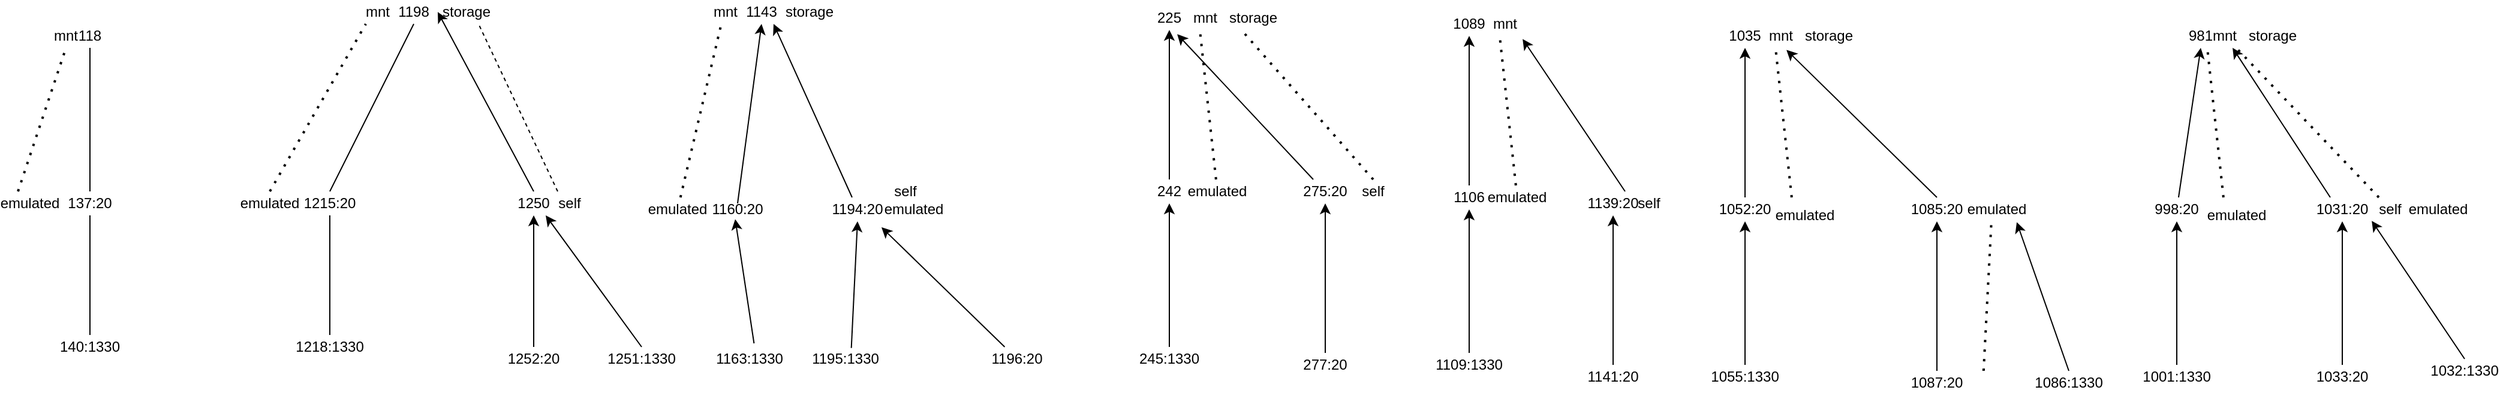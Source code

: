 <mxfile version="14.2.2" type="github">
  <diagram id="WVVKsaKbuHrxuGgJgDT6" name="Page-1">
    <mxGraphModel dx="926" dy="424" grid="1" gridSize="10" guides="1" tooltips="1" connect="1" arrows="1" fold="1" page="1" pageScale="1" pageWidth="827" pageHeight="1169" math="0" shadow="0">
      <root>
        <mxCell id="0" />
        <mxCell id="1" parent="0" />
        <mxCell id="iQWIhHvsiNZg3R8XxYZo-1" value="mnt" style="text;html=1;strokeColor=none;fillColor=none;align=center;verticalAlign=middle;whiteSpace=wrap;rounded=0;" vertex="1" parent="1">
          <mxGeometry x="80" y="200" width="40" height="20" as="geometry" />
        </mxCell>
        <mxCell id="iQWIhHvsiNZg3R8XxYZo-2" value="118" style="text;html=1;strokeColor=none;fillColor=none;align=center;verticalAlign=middle;whiteSpace=wrap;rounded=0;" vertex="1" parent="1">
          <mxGeometry x="100" y="200" width="40" height="20" as="geometry" />
        </mxCell>
        <mxCell id="iQWIhHvsiNZg3R8XxYZo-3" value="137:20" style="text;html=1;strokeColor=none;fillColor=none;align=center;verticalAlign=middle;whiteSpace=wrap;rounded=0;" vertex="1" parent="1">
          <mxGeometry x="100" y="340" width="40" height="20" as="geometry" />
        </mxCell>
        <mxCell id="iQWIhHvsiNZg3R8XxYZo-4" value="" style="endArrow=none;html=1;entryX=0.5;entryY=1;entryDx=0;entryDy=0;exitX=0.5;exitY=0;exitDx=0;exitDy=0;" edge="1" parent="1" source="iQWIhHvsiNZg3R8XxYZo-3" target="iQWIhHvsiNZg3R8XxYZo-2">
          <mxGeometry width="50" height="50" relative="1" as="geometry">
            <mxPoint x="210" y="340" as="sourcePoint" />
            <mxPoint x="260" y="290" as="targetPoint" />
          </mxGeometry>
        </mxCell>
        <mxCell id="iQWIhHvsiNZg3R8XxYZo-5" value="140:1330" style="text;html=1;strokeColor=none;fillColor=none;align=center;verticalAlign=middle;whiteSpace=wrap;rounded=0;" vertex="1" parent="1">
          <mxGeometry x="100" y="460" width="40" height="20" as="geometry" />
        </mxCell>
        <mxCell id="iQWIhHvsiNZg3R8XxYZo-6" value="" style="endArrow=none;html=1;entryX=0.5;entryY=1;entryDx=0;entryDy=0;exitX=0.5;exitY=0;exitDx=0;exitDy=0;" edge="1" parent="1" source="iQWIhHvsiNZg3R8XxYZo-5" target="iQWIhHvsiNZg3R8XxYZo-3">
          <mxGeometry width="50" height="50" relative="1" as="geometry">
            <mxPoint x="190" y="410" as="sourcePoint" />
            <mxPoint x="240" y="360" as="targetPoint" />
          </mxGeometry>
        </mxCell>
        <mxCell id="iQWIhHvsiNZg3R8XxYZo-7" value="emulated" style="text;html=1;strokeColor=none;fillColor=none;align=center;verticalAlign=middle;whiteSpace=wrap;rounded=0;" vertex="1" parent="1">
          <mxGeometry x="50" y="340" width="40" height="20" as="geometry" />
        </mxCell>
        <mxCell id="iQWIhHvsiNZg3R8XxYZo-8" value="1215:20" style="text;html=1;strokeColor=none;fillColor=none;align=center;verticalAlign=middle;whiteSpace=wrap;rounded=0;" vertex="1" parent="1">
          <mxGeometry x="300" y="340" width="40" height="20" as="geometry" />
        </mxCell>
        <mxCell id="iQWIhHvsiNZg3R8XxYZo-9" value="1198" style="text;html=1;strokeColor=none;fillColor=none;align=center;verticalAlign=middle;whiteSpace=wrap;rounded=0;" vertex="1" parent="1">
          <mxGeometry x="370" y="180" width="40" height="20" as="geometry" />
        </mxCell>
        <mxCell id="iQWIhHvsiNZg3R8XxYZo-10" value="1218:1330" style="text;html=1;strokeColor=none;fillColor=none;align=center;verticalAlign=middle;whiteSpace=wrap;rounded=0;" vertex="1" parent="1">
          <mxGeometry x="300" y="460" width="40" height="20" as="geometry" />
        </mxCell>
        <mxCell id="iQWIhHvsiNZg3R8XxYZo-11" value="" style="endArrow=none;html=1;entryX=0.5;entryY=1;entryDx=0;entryDy=0;exitX=0.5;exitY=0;exitDx=0;exitDy=0;" edge="1" parent="1" source="iQWIhHvsiNZg3R8XxYZo-8" target="iQWIhHvsiNZg3R8XxYZo-9">
          <mxGeometry width="50" height="50" relative="1" as="geometry">
            <mxPoint x="350" y="320" as="sourcePoint" />
            <mxPoint x="400" y="270" as="targetPoint" />
          </mxGeometry>
        </mxCell>
        <mxCell id="iQWIhHvsiNZg3R8XxYZo-12" value="" style="endArrow=none;html=1;entryX=0.5;entryY=1;entryDx=0;entryDy=0;" edge="1" parent="1" source="iQWIhHvsiNZg3R8XxYZo-10" target="iQWIhHvsiNZg3R8XxYZo-8">
          <mxGeometry width="50" height="50" relative="1" as="geometry">
            <mxPoint x="400" y="410" as="sourcePoint" />
            <mxPoint x="450" y="360" as="targetPoint" />
          </mxGeometry>
        </mxCell>
        <mxCell id="iQWIhHvsiNZg3R8XxYZo-13" value="mnt" style="text;html=1;strokeColor=none;fillColor=none;align=center;verticalAlign=middle;whiteSpace=wrap;rounded=0;" vertex="1" parent="1">
          <mxGeometry x="340" y="180" width="40" height="20" as="geometry" />
        </mxCell>
        <mxCell id="iQWIhHvsiNZg3R8XxYZo-14" value="emulated" style="text;html=1;strokeColor=none;fillColor=none;align=center;verticalAlign=middle;whiteSpace=wrap;rounded=0;" vertex="1" parent="1">
          <mxGeometry x="250" y="340" width="40" height="20" as="geometry" />
        </mxCell>
        <mxCell id="iQWIhHvsiNZg3R8XxYZo-17" style="edgeStyle=orthogonalEdgeStyle;rounded=0;orthogonalLoop=1;jettySize=auto;html=1;entryX=0.5;entryY=1;entryDx=0;entryDy=0;" edge="1" parent="1" source="iQWIhHvsiNZg3R8XxYZo-15" target="iQWIhHvsiNZg3R8XxYZo-16">
          <mxGeometry relative="1" as="geometry" />
        </mxCell>
        <mxCell id="iQWIhHvsiNZg3R8XxYZo-15" value="1252:20" style="text;html=1;strokeColor=none;fillColor=none;align=center;verticalAlign=middle;whiteSpace=wrap;rounded=0;" vertex="1" parent="1">
          <mxGeometry x="470" y="470" width="40" height="20" as="geometry" />
        </mxCell>
        <mxCell id="iQWIhHvsiNZg3R8XxYZo-16" value="1250" style="text;html=1;strokeColor=none;fillColor=none;align=center;verticalAlign=middle;whiteSpace=wrap;rounded=0;" vertex="1" parent="1">
          <mxGeometry x="470" y="340" width="40" height="20" as="geometry" />
        </mxCell>
        <mxCell id="iQWIhHvsiNZg3R8XxYZo-18" value="self" style="text;html=1;strokeColor=none;fillColor=none;align=center;verticalAlign=middle;whiteSpace=wrap;rounded=0;" vertex="1" parent="1">
          <mxGeometry x="500" y="340" width="40" height="20" as="geometry" />
        </mxCell>
        <mxCell id="iQWIhHvsiNZg3R8XxYZo-20" value="" style="endArrow=classic;html=1;exitX=0.5;exitY=0;exitDx=0;exitDy=0;entryX=1;entryY=0.5;entryDx=0;entryDy=0;" edge="1" parent="1" source="iQWIhHvsiNZg3R8XxYZo-16" target="iQWIhHvsiNZg3R8XxYZo-9">
          <mxGeometry width="50" height="50" relative="1" as="geometry">
            <mxPoint x="430" y="310" as="sourcePoint" />
            <mxPoint x="480" y="260" as="targetPoint" />
          </mxGeometry>
        </mxCell>
        <mxCell id="iQWIhHvsiNZg3R8XxYZo-22" value="storage" style="text;html=1;strokeColor=none;fillColor=none;align=center;verticalAlign=middle;whiteSpace=wrap;rounded=0;" vertex="1" parent="1">
          <mxGeometry x="414" y="180" width="40" height="20" as="geometry" />
        </mxCell>
        <mxCell id="iQWIhHvsiNZg3R8XxYZo-28" value="1251:1330" style="text;html=1;strokeColor=none;fillColor=none;align=center;verticalAlign=middle;whiteSpace=wrap;rounded=0;" vertex="1" parent="1">
          <mxGeometry x="560" y="470" width="40" height="20" as="geometry" />
        </mxCell>
        <mxCell id="iQWIhHvsiNZg3R8XxYZo-29" value="" style="endArrow=classic;html=1;exitX=0.5;exitY=0;exitDx=0;exitDy=0;entryX=0;entryY=1;entryDx=0;entryDy=0;" edge="1" parent="1" source="iQWIhHvsiNZg3R8XxYZo-28" target="iQWIhHvsiNZg3R8XxYZo-18">
          <mxGeometry width="50" height="50" relative="1" as="geometry">
            <mxPoint x="560" y="450" as="sourcePoint" />
            <mxPoint x="610" y="400" as="targetPoint" />
          </mxGeometry>
        </mxCell>
        <mxCell id="iQWIhHvsiNZg3R8XxYZo-30" value="1160:20" style="text;html=1;strokeColor=none;fillColor=none;align=center;verticalAlign=middle;whiteSpace=wrap;rounded=0;" vertex="1" parent="1">
          <mxGeometry x="640" y="350" width="40" height="10" as="geometry" />
        </mxCell>
        <mxCell id="iQWIhHvsiNZg3R8XxYZo-31" value="1143" style="text;html=1;strokeColor=none;fillColor=none;align=center;verticalAlign=middle;whiteSpace=wrap;rounded=0;" vertex="1" parent="1">
          <mxGeometry x="660" y="180" width="40" height="20" as="geometry" />
        </mxCell>
        <mxCell id="iQWIhHvsiNZg3R8XxYZo-34" value="" style="endArrow=classic;html=1;exitX=0.5;exitY=0;exitDx=0;exitDy=0;entryX=0.5;entryY=1;entryDx=0;entryDy=0;" edge="1" parent="1" source="iQWIhHvsiNZg3R8XxYZo-30" target="iQWIhHvsiNZg3R8XxYZo-31">
          <mxGeometry width="50" height="50" relative="1" as="geometry">
            <mxPoint x="680" y="360" as="sourcePoint" />
            <mxPoint x="730" y="310" as="targetPoint" />
          </mxGeometry>
        </mxCell>
        <mxCell id="iQWIhHvsiNZg3R8XxYZo-35" value="1163:1330" style="text;html=1;strokeColor=none;fillColor=none;align=center;verticalAlign=middle;whiteSpace=wrap;rounded=0;" vertex="1" parent="1">
          <mxGeometry x="650" y="470" width="40" height="20" as="geometry" />
        </mxCell>
        <mxCell id="iQWIhHvsiNZg3R8XxYZo-36" value="" style="endArrow=classic;html=1;exitX=0.593;exitY=-0.15;exitDx=0;exitDy=0;exitPerimeter=0;entryX=0.45;entryY=1.319;entryDx=0;entryDy=0;entryPerimeter=0;" edge="1" parent="1" source="iQWIhHvsiNZg3R8XxYZo-35" target="iQWIhHvsiNZg3R8XxYZo-30">
          <mxGeometry width="50" height="50" relative="1" as="geometry">
            <mxPoint x="700" y="430" as="sourcePoint" />
            <mxPoint x="750" y="380" as="targetPoint" />
          </mxGeometry>
        </mxCell>
        <mxCell id="iQWIhHvsiNZg3R8XxYZo-37" value="mnt" style="text;html=1;strokeColor=none;fillColor=none;align=center;verticalAlign=middle;whiteSpace=wrap;rounded=0;" vertex="1" parent="1">
          <mxGeometry x="630" y="180" width="40" height="20" as="geometry" />
        </mxCell>
        <mxCell id="iQWIhHvsiNZg3R8XxYZo-38" value="emulated" style="text;html=1;strokeColor=none;fillColor=none;align=center;verticalAlign=middle;whiteSpace=wrap;rounded=0;" vertex="1" parent="1">
          <mxGeometry x="590" y="345" width="40" height="20" as="geometry" />
        </mxCell>
        <mxCell id="iQWIhHvsiNZg3R8XxYZo-40" value="1196:20" style="text;html=1;strokeColor=none;fillColor=none;align=center;verticalAlign=middle;whiteSpace=wrap;rounded=0;" vertex="1" parent="1">
          <mxGeometry x="873" y="470" width="40" height="20" as="geometry" />
        </mxCell>
        <mxCell id="iQWIhHvsiNZg3R8XxYZo-42" value="self" style="text;html=1;strokeColor=none;fillColor=none;align=center;verticalAlign=middle;whiteSpace=wrap;rounded=0;" vertex="1" parent="1">
          <mxGeometry x="780" y="330" width="40" height="20" as="geometry" />
        </mxCell>
        <mxCell id="iQWIhHvsiNZg3R8XxYZo-43" value="" style="endArrow=classic;html=1;" edge="1" parent="1" source="iQWIhHvsiNZg3R8XxYZo-40">
          <mxGeometry width="50" height="50" relative="1" as="geometry">
            <mxPoint x="943" y="470" as="sourcePoint" />
            <mxPoint x="780" y="370" as="targetPoint" />
          </mxGeometry>
        </mxCell>
        <mxCell id="iQWIhHvsiNZg3R8XxYZo-45" value="1194:20" style="text;html=1;strokeColor=none;fillColor=none;align=center;verticalAlign=middle;whiteSpace=wrap;rounded=0;" vertex="1" parent="1">
          <mxGeometry x="740" y="345" width="40" height="20" as="geometry" />
        </mxCell>
        <mxCell id="iQWIhHvsiNZg3R8XxYZo-46" value="" style="endArrow=classic;html=1;entryX=0.75;entryY=1;entryDx=0;entryDy=0;" edge="1" parent="1" source="iQWIhHvsiNZg3R8XxYZo-45" target="iQWIhHvsiNZg3R8XxYZo-31">
          <mxGeometry width="50" height="50" relative="1" as="geometry">
            <mxPoint x="740" y="350" as="sourcePoint" />
            <mxPoint x="790" y="300" as="targetPoint" />
          </mxGeometry>
        </mxCell>
        <mxCell id="iQWIhHvsiNZg3R8XxYZo-47" value="storage" style="text;html=1;strokeColor=none;fillColor=none;align=center;verticalAlign=middle;whiteSpace=wrap;rounded=0;" vertex="1" parent="1">
          <mxGeometry x="700" y="180" width="40" height="20" as="geometry" />
        </mxCell>
        <mxCell id="iQWIhHvsiNZg3R8XxYZo-48" value="emulated" style="text;html=1;strokeColor=none;fillColor=none;align=center;verticalAlign=middle;whiteSpace=wrap;rounded=0;" vertex="1" parent="1">
          <mxGeometry x="787" y="345" width="40" height="20" as="geometry" />
        </mxCell>
        <mxCell id="iQWIhHvsiNZg3R8XxYZo-49" value="1195:1330" style="text;html=1;strokeColor=none;fillColor=none;align=center;verticalAlign=middle;whiteSpace=wrap;rounded=0;" vertex="1" parent="1">
          <mxGeometry x="730" y="470" width="40" height="20" as="geometry" />
        </mxCell>
        <mxCell id="iQWIhHvsiNZg3R8XxYZo-50" value="" style="endArrow=classic;html=1;exitX=0.621;exitY=0.043;exitDx=0;exitDy=0;exitPerimeter=0;entryX=0.5;entryY=1;entryDx=0;entryDy=0;" edge="1" parent="1" source="iQWIhHvsiNZg3R8XxYZo-49" target="iQWIhHvsiNZg3R8XxYZo-45">
          <mxGeometry width="50" height="50" relative="1" as="geometry">
            <mxPoint x="890" y="470" as="sourcePoint" />
            <mxPoint x="940" y="420" as="targetPoint" />
          </mxGeometry>
        </mxCell>
        <mxCell id="iQWIhHvsiNZg3R8XxYZo-51" value="" style="endArrow=none;dashed=1;html=1;dashPattern=1 3;strokeWidth=2;entryX=0.25;entryY=1;entryDx=0;entryDy=0;exitX=0.5;exitY=0;exitDx=0;exitDy=0;" edge="1" parent="1" source="iQWIhHvsiNZg3R8XxYZo-14" target="iQWIhHvsiNZg3R8XxYZo-13">
          <mxGeometry width="50" height="50" relative="1" as="geometry">
            <mxPoint x="290" y="290" as="sourcePoint" />
            <mxPoint x="340" y="240" as="targetPoint" />
          </mxGeometry>
        </mxCell>
        <mxCell id="iQWIhHvsiNZg3R8XxYZo-52" value="" style="endArrow=none;dashed=1;html=1;entryX=0.75;entryY=1;entryDx=0;entryDy=0;exitX=0.25;exitY=0;exitDx=0;exitDy=0;" edge="1" parent="1" source="iQWIhHvsiNZg3R8XxYZo-18" target="iQWIhHvsiNZg3R8XxYZo-22">
          <mxGeometry width="50" height="50" relative="1" as="geometry">
            <mxPoint x="490" y="290" as="sourcePoint" />
            <mxPoint x="540" y="240" as="targetPoint" />
          </mxGeometry>
        </mxCell>
        <mxCell id="iQWIhHvsiNZg3R8XxYZo-53" value="" style="endArrow=none;dashed=1;html=1;dashPattern=1 3;strokeWidth=2;entryX=0.414;entryY=0.971;entryDx=0;entryDy=0;entryPerimeter=0;" edge="1" parent="1" source="iQWIhHvsiNZg3R8XxYZo-38" target="iQWIhHvsiNZg3R8XxYZo-37">
          <mxGeometry width="50" height="50" relative="1" as="geometry">
            <mxPoint x="590" y="290" as="sourcePoint" />
            <mxPoint x="640" y="240" as="targetPoint" />
          </mxGeometry>
        </mxCell>
        <mxCell id="iQWIhHvsiNZg3R8XxYZo-54" value="" style="endArrow=none;dashed=1;html=1;dashPattern=1 3;strokeWidth=2;entryX=0;entryY=1;entryDx=0;entryDy=0;exitX=0.25;exitY=0;exitDx=0;exitDy=0;" edge="1" parent="1" source="iQWIhHvsiNZg3R8XxYZo-7" target="iQWIhHvsiNZg3R8XxYZo-2">
          <mxGeometry width="50" height="50" relative="1" as="geometry">
            <mxPoint x="40" y="300" as="sourcePoint" />
            <mxPoint x="90" y="250" as="targetPoint" />
          </mxGeometry>
        </mxCell>
        <mxCell id="iQWIhHvsiNZg3R8XxYZo-55" value="225" style="text;html=1;strokeColor=none;fillColor=none;align=center;verticalAlign=middle;whiteSpace=wrap;rounded=0;" vertex="1" parent="1">
          <mxGeometry x="1000" y="185" width="40" height="20" as="geometry" />
        </mxCell>
        <mxCell id="iQWIhHvsiNZg3R8XxYZo-56" value="242" style="text;html=1;strokeColor=none;fillColor=none;align=center;verticalAlign=middle;whiteSpace=wrap;rounded=0;" vertex="1" parent="1">
          <mxGeometry x="1000" y="330" width="40" height="20" as="geometry" />
        </mxCell>
        <mxCell id="iQWIhHvsiNZg3R8XxYZo-57" value="" style="endArrow=classic;html=1;entryX=0.5;entryY=1;entryDx=0;entryDy=0;" edge="1" parent="1" source="iQWIhHvsiNZg3R8XxYZo-56" target="iQWIhHvsiNZg3R8XxYZo-55">
          <mxGeometry width="50" height="50" relative="1" as="geometry">
            <mxPoint x="1030" y="320" as="sourcePoint" />
            <mxPoint x="1080" y="270" as="targetPoint" />
          </mxGeometry>
        </mxCell>
        <mxCell id="iQWIhHvsiNZg3R8XxYZo-61" value="mnt" style="text;html=1;strokeColor=none;fillColor=none;align=center;verticalAlign=middle;whiteSpace=wrap;rounded=0;" vertex="1" parent="1">
          <mxGeometry x="1030" y="185" width="40" height="20" as="geometry" />
        </mxCell>
        <mxCell id="iQWIhHvsiNZg3R8XxYZo-62" value="245:1330" style="text;html=1;strokeColor=none;fillColor=none;align=center;verticalAlign=middle;whiteSpace=wrap;rounded=0;" vertex="1" parent="1">
          <mxGeometry x="1000" y="470" width="40" height="20" as="geometry" />
        </mxCell>
        <mxCell id="iQWIhHvsiNZg3R8XxYZo-63" value="" style="endArrow=classic;html=1;exitX=0.5;exitY=0;exitDx=0;exitDy=0;entryX=0.5;entryY=1;entryDx=0;entryDy=0;" edge="1" parent="1" source="iQWIhHvsiNZg3R8XxYZo-62" target="iQWIhHvsiNZg3R8XxYZo-56">
          <mxGeometry width="50" height="50" relative="1" as="geometry">
            <mxPoint x="1050" y="480" as="sourcePoint" />
            <mxPoint x="1100" y="430" as="targetPoint" />
          </mxGeometry>
        </mxCell>
        <mxCell id="iQWIhHvsiNZg3R8XxYZo-64" value="emulated" style="text;html=1;strokeColor=none;fillColor=none;align=center;verticalAlign=middle;whiteSpace=wrap;rounded=0;" vertex="1" parent="1">
          <mxGeometry x="1040" y="330" width="40" height="20" as="geometry" />
        </mxCell>
        <mxCell id="iQWIhHvsiNZg3R8XxYZo-65" value="" style="endArrow=none;dashed=1;html=1;dashPattern=1 3;strokeWidth=2;entryX=0.386;entryY=1.007;entryDx=0;entryDy=0;entryPerimeter=0;" edge="1" parent="1" source="iQWIhHvsiNZg3R8XxYZo-64" target="iQWIhHvsiNZg3R8XxYZo-61">
          <mxGeometry width="50" height="50" relative="1" as="geometry">
            <mxPoint x="1130" y="350" as="sourcePoint" />
            <mxPoint x="1180" y="300" as="targetPoint" />
          </mxGeometry>
        </mxCell>
        <mxCell id="iQWIhHvsiNZg3R8XxYZo-66" value="275:20" style="text;html=1;strokeColor=none;fillColor=none;align=center;verticalAlign=middle;whiteSpace=wrap;rounded=0;" vertex="1" parent="1">
          <mxGeometry x="1130" y="330" width="40" height="20" as="geometry" />
        </mxCell>
        <mxCell id="iQWIhHvsiNZg3R8XxYZo-67" value="277:20" style="text;html=1;strokeColor=none;fillColor=none;align=center;verticalAlign=middle;whiteSpace=wrap;rounded=0;" vertex="1" parent="1">
          <mxGeometry x="1130" y="475" width="40" height="20" as="geometry" />
        </mxCell>
        <mxCell id="iQWIhHvsiNZg3R8XxYZo-68" value="" style="endArrow=classic;html=1;entryX=0.5;entryY=1;entryDx=0;entryDy=0;" edge="1" parent="1" source="iQWIhHvsiNZg3R8XxYZo-67" target="iQWIhHvsiNZg3R8XxYZo-66">
          <mxGeometry width="50" height="50" relative="1" as="geometry">
            <mxPoint x="1160" y="465" as="sourcePoint" />
            <mxPoint x="1210" y="415" as="targetPoint" />
          </mxGeometry>
        </mxCell>
        <mxCell id="iQWIhHvsiNZg3R8XxYZo-69" value="self" style="text;html=1;strokeColor=none;fillColor=none;align=center;verticalAlign=middle;whiteSpace=wrap;rounded=0;" vertex="1" parent="1">
          <mxGeometry x="1170" y="330" width="40" height="20" as="geometry" />
        </mxCell>
        <mxCell id="iQWIhHvsiNZg3R8XxYZo-74" value="" style="endArrow=classic;html=1;exitX=0.25;exitY=0;exitDx=0;exitDy=0;entryX=-0.086;entryY=1.179;entryDx=0;entryDy=0;entryPerimeter=0;" edge="1" parent="1" source="iQWIhHvsiNZg3R8XxYZo-66" target="iQWIhHvsiNZg3R8XxYZo-61">
          <mxGeometry width="50" height="50" relative="1" as="geometry">
            <mxPoint x="1140" y="310" as="sourcePoint" />
            <mxPoint x="1190" y="260" as="targetPoint" />
          </mxGeometry>
        </mxCell>
        <mxCell id="iQWIhHvsiNZg3R8XxYZo-75" value="storage" style="text;html=1;strokeColor=none;fillColor=none;align=center;verticalAlign=middle;whiteSpace=wrap;rounded=0;" vertex="1" parent="1">
          <mxGeometry x="1070" y="185" width="40" height="20" as="geometry" />
        </mxCell>
        <mxCell id="iQWIhHvsiNZg3R8XxYZo-77" value="" style="endArrow=none;dashed=1;html=1;dashPattern=1 3;strokeWidth=2;entryX=0.25;entryY=1;entryDx=0;entryDy=0;" edge="1" parent="1" target="iQWIhHvsiNZg3R8XxYZo-75">
          <mxGeometry width="50" height="50" relative="1" as="geometry">
            <mxPoint x="1190" y="330" as="sourcePoint" />
            <mxPoint x="1240" y="280" as="targetPoint" />
          </mxGeometry>
        </mxCell>
        <mxCell id="iQWIhHvsiNZg3R8XxYZo-78" value="1089" style="text;html=1;strokeColor=none;fillColor=none;align=center;verticalAlign=middle;whiteSpace=wrap;rounded=0;" vertex="1" parent="1">
          <mxGeometry x="1250" y="190" width="40" height="20" as="geometry" />
        </mxCell>
        <mxCell id="iQWIhHvsiNZg3R8XxYZo-79" value="1106" style="text;html=1;strokeColor=none;fillColor=none;align=center;verticalAlign=middle;whiteSpace=wrap;rounded=0;" vertex="1" parent="1">
          <mxGeometry x="1250" y="335" width="40" height="20" as="geometry" />
        </mxCell>
        <mxCell id="iQWIhHvsiNZg3R8XxYZo-80" value="" style="endArrow=classic;html=1;entryX=0.5;entryY=1;entryDx=0;entryDy=0;" edge="1" parent="1" source="iQWIhHvsiNZg3R8XxYZo-79" target="iQWIhHvsiNZg3R8XxYZo-78">
          <mxGeometry width="50" height="50" relative="1" as="geometry">
            <mxPoint x="1280" y="325" as="sourcePoint" />
            <mxPoint x="1330" y="275" as="targetPoint" />
          </mxGeometry>
        </mxCell>
        <mxCell id="iQWIhHvsiNZg3R8XxYZo-81" value="mnt" style="text;html=1;strokeColor=none;fillColor=none;align=center;verticalAlign=middle;whiteSpace=wrap;rounded=0;" vertex="1" parent="1">
          <mxGeometry x="1280" y="190" width="40" height="20" as="geometry" />
        </mxCell>
        <mxCell id="iQWIhHvsiNZg3R8XxYZo-82" value="1109:1330" style="text;html=1;strokeColor=none;fillColor=none;align=center;verticalAlign=middle;whiteSpace=wrap;rounded=0;" vertex="1" parent="1">
          <mxGeometry x="1250" y="475" width="40" height="20" as="geometry" />
        </mxCell>
        <mxCell id="iQWIhHvsiNZg3R8XxYZo-83" value="" style="endArrow=classic;html=1;exitX=0.5;exitY=0;exitDx=0;exitDy=0;entryX=0.5;entryY=1;entryDx=0;entryDy=0;" edge="1" parent="1" source="iQWIhHvsiNZg3R8XxYZo-82" target="iQWIhHvsiNZg3R8XxYZo-79">
          <mxGeometry width="50" height="50" relative="1" as="geometry">
            <mxPoint x="1300" y="485" as="sourcePoint" />
            <mxPoint x="1350" y="435" as="targetPoint" />
          </mxGeometry>
        </mxCell>
        <mxCell id="iQWIhHvsiNZg3R8XxYZo-84" value="" style="endArrow=none;dashed=1;html=1;dashPattern=1 3;strokeWidth=2;entryX=0.386;entryY=1.007;entryDx=0;entryDy=0;entryPerimeter=0;" edge="1" parent="1" target="iQWIhHvsiNZg3R8XxYZo-81">
          <mxGeometry width="50" height="50" relative="1" as="geometry">
            <mxPoint x="1308.92" y="335" as="sourcePoint" />
            <mxPoint x="1430" y="305" as="targetPoint" />
          </mxGeometry>
        </mxCell>
        <mxCell id="iQWIhHvsiNZg3R8XxYZo-85" value="emulated" style="text;html=1;strokeColor=none;fillColor=none;align=center;verticalAlign=middle;whiteSpace=wrap;rounded=0;" vertex="1" parent="1">
          <mxGeometry x="1290" y="335" width="40" height="20" as="geometry" />
        </mxCell>
        <mxCell id="iQWIhHvsiNZg3R8XxYZo-86" value="1139:20" style="text;html=1;strokeColor=none;fillColor=none;align=center;verticalAlign=middle;whiteSpace=wrap;rounded=0;" vertex="1" parent="1">
          <mxGeometry x="1370" y="340" width="40" height="20" as="geometry" />
        </mxCell>
        <mxCell id="iQWIhHvsiNZg3R8XxYZo-87" value="1141:20" style="text;html=1;strokeColor=none;fillColor=none;align=center;verticalAlign=middle;whiteSpace=wrap;rounded=0;" vertex="1" parent="1">
          <mxGeometry x="1370" y="485" width="40" height="20" as="geometry" />
        </mxCell>
        <mxCell id="iQWIhHvsiNZg3R8XxYZo-88" value="" style="endArrow=classic;html=1;entryX=0.5;entryY=1;entryDx=0;entryDy=0;" edge="1" parent="1" source="iQWIhHvsiNZg3R8XxYZo-87" target="iQWIhHvsiNZg3R8XxYZo-86">
          <mxGeometry width="50" height="50" relative="1" as="geometry">
            <mxPoint x="1400" y="475" as="sourcePoint" />
            <mxPoint x="1450" y="425" as="targetPoint" />
          </mxGeometry>
        </mxCell>
        <mxCell id="iQWIhHvsiNZg3R8XxYZo-89" value="self" style="text;html=1;strokeColor=none;fillColor=none;align=center;verticalAlign=middle;whiteSpace=wrap;rounded=0;" vertex="1" parent="1">
          <mxGeometry x="1400" y="340" width="40" height="20" as="geometry" />
        </mxCell>
        <mxCell id="iQWIhHvsiNZg3R8XxYZo-94" value="" style="endArrow=classic;html=1;exitX=0;exitY=0;exitDx=0;exitDy=0;entryX=0.864;entryY=1.129;entryDx=0;entryDy=0;entryPerimeter=0;" edge="1" parent="1" source="iQWIhHvsiNZg3R8XxYZo-89" target="iQWIhHvsiNZg3R8XxYZo-81">
          <mxGeometry width="50" height="50" relative="1" as="geometry">
            <mxPoint x="1380" y="280" as="sourcePoint" />
            <mxPoint x="1430" y="230" as="targetPoint" />
          </mxGeometry>
        </mxCell>
        <mxCell id="iQWIhHvsiNZg3R8XxYZo-95" value="1035" style="text;html=1;strokeColor=none;fillColor=none;align=center;verticalAlign=middle;whiteSpace=wrap;rounded=0;" vertex="1" parent="1">
          <mxGeometry x="1480" y="200" width="40" height="20" as="geometry" />
        </mxCell>
        <mxCell id="iQWIhHvsiNZg3R8XxYZo-96" value="1052:20" style="text;html=1;strokeColor=none;fillColor=none;align=center;verticalAlign=middle;whiteSpace=wrap;rounded=0;" vertex="1" parent="1">
          <mxGeometry x="1480" y="345" width="40" height="20" as="geometry" />
        </mxCell>
        <mxCell id="iQWIhHvsiNZg3R8XxYZo-97" value="" style="endArrow=classic;html=1;entryX=0.5;entryY=1;entryDx=0;entryDy=0;" edge="1" parent="1" source="iQWIhHvsiNZg3R8XxYZo-96" target="iQWIhHvsiNZg3R8XxYZo-95">
          <mxGeometry width="50" height="50" relative="1" as="geometry">
            <mxPoint x="1510" y="335" as="sourcePoint" />
            <mxPoint x="1560" y="285" as="targetPoint" />
          </mxGeometry>
        </mxCell>
        <mxCell id="iQWIhHvsiNZg3R8XxYZo-98" value="mnt" style="text;html=1;strokeColor=none;fillColor=none;align=center;verticalAlign=middle;whiteSpace=wrap;rounded=0;" vertex="1" parent="1">
          <mxGeometry x="1510" y="200" width="40" height="20" as="geometry" />
        </mxCell>
        <mxCell id="iQWIhHvsiNZg3R8XxYZo-99" value="1055:1330" style="text;html=1;strokeColor=none;fillColor=none;align=center;verticalAlign=middle;whiteSpace=wrap;rounded=0;" vertex="1" parent="1">
          <mxGeometry x="1480" y="485" width="40" height="20" as="geometry" />
        </mxCell>
        <mxCell id="iQWIhHvsiNZg3R8XxYZo-100" value="" style="endArrow=classic;html=1;exitX=0.5;exitY=0;exitDx=0;exitDy=0;entryX=0.5;entryY=1;entryDx=0;entryDy=0;" edge="1" parent="1" source="iQWIhHvsiNZg3R8XxYZo-99" target="iQWIhHvsiNZg3R8XxYZo-96">
          <mxGeometry width="50" height="50" relative="1" as="geometry">
            <mxPoint x="1530" y="495" as="sourcePoint" />
            <mxPoint x="1580" y="445" as="targetPoint" />
          </mxGeometry>
        </mxCell>
        <mxCell id="iQWIhHvsiNZg3R8XxYZo-101" value="" style="endArrow=none;dashed=1;html=1;dashPattern=1 3;strokeWidth=2;entryX=0.386;entryY=1.007;entryDx=0;entryDy=0;entryPerimeter=0;" edge="1" parent="1" target="iQWIhHvsiNZg3R8XxYZo-98">
          <mxGeometry width="50" height="50" relative="1" as="geometry">
            <mxPoint x="1538.92" y="345" as="sourcePoint" />
            <mxPoint x="1660" y="315" as="targetPoint" />
          </mxGeometry>
        </mxCell>
        <mxCell id="iQWIhHvsiNZg3R8XxYZo-102" value="emulated" style="text;html=1;strokeColor=none;fillColor=none;align=center;verticalAlign=middle;whiteSpace=wrap;rounded=0;" vertex="1" parent="1">
          <mxGeometry x="1530" y="350" width="40" height="20" as="geometry" />
        </mxCell>
        <mxCell id="iQWIhHvsiNZg3R8XxYZo-103" value="1085:20" style="text;html=1;strokeColor=none;fillColor=none;align=center;verticalAlign=middle;whiteSpace=wrap;rounded=0;" vertex="1" parent="1">
          <mxGeometry x="1640" y="345" width="40" height="20" as="geometry" />
        </mxCell>
        <mxCell id="iQWIhHvsiNZg3R8XxYZo-104" value="1087:20" style="text;html=1;strokeColor=none;fillColor=none;align=center;verticalAlign=middle;whiteSpace=wrap;rounded=0;" vertex="1" parent="1">
          <mxGeometry x="1640" y="490" width="40" height="20" as="geometry" />
        </mxCell>
        <mxCell id="iQWIhHvsiNZg3R8XxYZo-105" value="" style="endArrow=classic;html=1;entryX=0.5;entryY=1;entryDx=0;entryDy=0;" edge="1" parent="1" source="iQWIhHvsiNZg3R8XxYZo-104" target="iQWIhHvsiNZg3R8XxYZo-103">
          <mxGeometry width="50" height="50" relative="1" as="geometry">
            <mxPoint x="1670" y="480" as="sourcePoint" />
            <mxPoint x="1720" y="430" as="targetPoint" />
          </mxGeometry>
        </mxCell>
        <mxCell id="iQWIhHvsiNZg3R8XxYZo-106" value="emulated" style="text;html=1;strokeColor=none;fillColor=none;align=center;verticalAlign=middle;whiteSpace=wrap;rounded=0;" vertex="1" parent="1">
          <mxGeometry x="1690" y="345" width="40" height="20" as="geometry" />
        </mxCell>
        <mxCell id="iQWIhHvsiNZg3R8XxYZo-109" value="" style="endArrow=none;dashed=1;html=1;dashPattern=1 3;strokeWidth=2;entryX=0.386;entryY=1.007;entryDx=0;entryDy=0;entryPerimeter=0;" edge="1" parent="1" target="iQWIhHvsiNZg3R8XxYZo-106">
          <mxGeometry width="50" height="50" relative="1" as="geometry">
            <mxPoint x="1698.92" y="490" as="sourcePoint" />
            <mxPoint x="1820" y="460" as="targetPoint" />
          </mxGeometry>
        </mxCell>
        <mxCell id="iQWIhHvsiNZg3R8XxYZo-111" value="" style="endArrow=classic;html=1;exitX=0.5;exitY=0;exitDx=0;exitDy=0;entryX=0.614;entryY=1.086;entryDx=0;entryDy=0;entryPerimeter=0;" edge="1" parent="1" source="iQWIhHvsiNZg3R8XxYZo-103" target="iQWIhHvsiNZg3R8XxYZo-98">
          <mxGeometry width="50" height="50" relative="1" as="geometry">
            <mxPoint x="1650" y="320" as="sourcePoint" />
            <mxPoint x="1700" y="270" as="targetPoint" />
          </mxGeometry>
        </mxCell>
        <mxCell id="iQWIhHvsiNZg3R8XxYZo-112" value="storage" style="text;html=1;strokeColor=none;fillColor=none;align=center;verticalAlign=middle;whiteSpace=wrap;rounded=0;" vertex="1" parent="1">
          <mxGeometry x="1550" y="200" width="40" height="20" as="geometry" />
        </mxCell>
        <mxCell id="iQWIhHvsiNZg3R8XxYZo-113" value="1086:1330" style="text;html=1;strokeColor=none;fillColor=none;align=center;verticalAlign=middle;whiteSpace=wrap;rounded=0;" vertex="1" parent="1">
          <mxGeometry x="1750" y="490" width="40" height="20" as="geometry" />
        </mxCell>
        <mxCell id="iQWIhHvsiNZg3R8XxYZo-114" value="" style="endArrow=classic;html=1;entryX=0.914;entryY=1.036;entryDx=0;entryDy=0;entryPerimeter=0;" edge="1" parent="1" target="iQWIhHvsiNZg3R8XxYZo-106">
          <mxGeometry width="50" height="50" relative="1" as="geometry">
            <mxPoint x="1770" y="490" as="sourcePoint" />
            <mxPoint x="1890" y="430" as="targetPoint" />
          </mxGeometry>
        </mxCell>
        <mxCell id="iQWIhHvsiNZg3R8XxYZo-115" value="981" style="text;html=1;strokeColor=none;fillColor=none;align=center;verticalAlign=middle;whiteSpace=wrap;rounded=0;" vertex="1" parent="1">
          <mxGeometry x="1860" y="200" width="40" height="20" as="geometry" />
        </mxCell>
        <mxCell id="iQWIhHvsiNZg3R8XxYZo-116" value="998:20" style="text;html=1;strokeColor=none;fillColor=none;align=center;verticalAlign=middle;whiteSpace=wrap;rounded=0;" vertex="1" parent="1">
          <mxGeometry x="1840" y="345" width="40" height="20" as="geometry" />
        </mxCell>
        <mxCell id="iQWIhHvsiNZg3R8XxYZo-117" value="" style="endArrow=classic;html=1;entryX=0.5;entryY=1;entryDx=0;entryDy=0;" edge="1" parent="1" source="iQWIhHvsiNZg3R8XxYZo-116" target="iQWIhHvsiNZg3R8XxYZo-115">
          <mxGeometry width="50" height="50" relative="1" as="geometry">
            <mxPoint x="1870" y="335" as="sourcePoint" />
            <mxPoint x="1920" y="285" as="targetPoint" />
          </mxGeometry>
        </mxCell>
        <mxCell id="iQWIhHvsiNZg3R8XxYZo-118" value="1001:1330" style="text;html=1;strokeColor=none;fillColor=none;align=center;verticalAlign=middle;whiteSpace=wrap;rounded=0;" vertex="1" parent="1">
          <mxGeometry x="1840" y="485" width="40" height="20" as="geometry" />
        </mxCell>
        <mxCell id="iQWIhHvsiNZg3R8XxYZo-119" value="" style="endArrow=classic;html=1;exitX=0.5;exitY=0;exitDx=0;exitDy=0;entryX=0.5;entryY=1;entryDx=0;entryDy=0;" edge="1" parent="1" source="iQWIhHvsiNZg3R8XxYZo-118" target="iQWIhHvsiNZg3R8XxYZo-116">
          <mxGeometry width="50" height="50" relative="1" as="geometry">
            <mxPoint x="1890" y="495" as="sourcePoint" />
            <mxPoint x="1940" y="445" as="targetPoint" />
          </mxGeometry>
        </mxCell>
        <mxCell id="iQWIhHvsiNZg3R8XxYZo-120" value="" style="endArrow=none;dashed=1;html=1;dashPattern=1 3;strokeWidth=2;entryX=0.386;entryY=1.007;entryDx=0;entryDy=0;entryPerimeter=0;" edge="1" parent="1">
          <mxGeometry width="50" height="50" relative="1" as="geometry">
            <mxPoint x="1898.92" y="345" as="sourcePoint" />
            <mxPoint x="1885.44" y="220.14" as="targetPoint" />
          </mxGeometry>
        </mxCell>
        <mxCell id="iQWIhHvsiNZg3R8XxYZo-121" value="mnt" style="text;html=1;strokeColor=none;fillColor=none;align=center;verticalAlign=middle;whiteSpace=wrap;rounded=0;" vertex="1" parent="1">
          <mxGeometry x="1880" y="200" width="40" height="20" as="geometry" />
        </mxCell>
        <mxCell id="iQWIhHvsiNZg3R8XxYZo-122" value="emulated" style="text;html=1;strokeColor=none;fillColor=none;align=center;verticalAlign=middle;whiteSpace=wrap;rounded=0;" vertex="1" parent="1">
          <mxGeometry x="1890" y="350" width="40" height="20" as="geometry" />
        </mxCell>
        <mxCell id="iQWIhHvsiNZg3R8XxYZo-123" value="1031:20" style="text;html=1;strokeColor=none;fillColor=none;align=center;verticalAlign=middle;whiteSpace=wrap;rounded=0;" vertex="1" parent="1">
          <mxGeometry x="1978" y="345" width="40" height="20" as="geometry" />
        </mxCell>
        <mxCell id="iQWIhHvsiNZg3R8XxYZo-124" value="1033:20" style="text;html=1;strokeColor=none;fillColor=none;align=center;verticalAlign=middle;whiteSpace=wrap;rounded=0;" vertex="1" parent="1">
          <mxGeometry x="1978" y="485" width="40" height="20" as="geometry" />
        </mxCell>
        <mxCell id="iQWIhHvsiNZg3R8XxYZo-125" value="" style="endArrow=classic;html=1;exitX=0.5;exitY=0;exitDx=0;exitDy=0;entryX=0.5;entryY=1;entryDx=0;entryDy=0;" edge="1" parent="1" source="iQWIhHvsiNZg3R8XxYZo-124" target="iQWIhHvsiNZg3R8XxYZo-123">
          <mxGeometry width="50" height="50" relative="1" as="geometry">
            <mxPoint x="2028" y="495" as="sourcePoint" />
            <mxPoint x="2078" y="445" as="targetPoint" />
          </mxGeometry>
        </mxCell>
        <mxCell id="iQWIhHvsiNZg3R8XxYZo-126" value="self" style="text;html=1;strokeColor=none;fillColor=none;align=center;verticalAlign=middle;whiteSpace=wrap;rounded=0;" vertex="1" parent="1">
          <mxGeometry x="2018" y="345" width="40" height="20" as="geometry" />
        </mxCell>
        <mxCell id="iQWIhHvsiNZg3R8XxYZo-127" value="" style="endArrow=classic;html=1;exitX=0.25;exitY=0;exitDx=0;exitDy=0;" edge="1" parent="1" source="iQWIhHvsiNZg3R8XxYZo-123" target="iQWIhHvsiNZg3R8XxYZo-121">
          <mxGeometry width="50" height="50" relative="1" as="geometry">
            <mxPoint x="1970" y="340" as="sourcePoint" />
            <mxPoint x="2020" y="290" as="targetPoint" />
          </mxGeometry>
        </mxCell>
        <mxCell id="iQWIhHvsiNZg3R8XxYZo-128" value="" style="endArrow=none;dashed=1;html=1;dashPattern=1 3;strokeWidth=2;" edge="1" parent="1" source="iQWIhHvsiNZg3R8XxYZo-126" target="iQWIhHvsiNZg3R8XxYZo-121">
          <mxGeometry width="50" height="50" relative="1" as="geometry">
            <mxPoint x="2040" y="310" as="sourcePoint" />
            <mxPoint x="2090" y="260" as="targetPoint" />
          </mxGeometry>
        </mxCell>
        <mxCell id="iQWIhHvsiNZg3R8XxYZo-129" value="storage" style="text;html=1;strokeColor=none;fillColor=none;align=center;verticalAlign=middle;whiteSpace=wrap;rounded=0;" vertex="1" parent="1">
          <mxGeometry x="1920" y="200" width="40" height="20" as="geometry" />
        </mxCell>
        <mxCell id="iQWIhHvsiNZg3R8XxYZo-131" value="1032:1330" style="text;html=1;strokeColor=none;fillColor=none;align=center;verticalAlign=middle;whiteSpace=wrap;rounded=0;" vertex="1" parent="1">
          <mxGeometry x="2080" y="480" width="40" height="20" as="geometry" />
        </mxCell>
        <mxCell id="iQWIhHvsiNZg3R8XxYZo-132" value="" style="endArrow=classic;html=1;entryX=0.114;entryY=0.979;entryDx=0;entryDy=0;entryPerimeter=0;exitX=0.5;exitY=0;exitDx=0;exitDy=0;" edge="1" parent="1" source="iQWIhHvsiNZg3R8XxYZo-131" target="iQWIhHvsiNZg3R8XxYZo-126">
          <mxGeometry width="50" height="50" relative="1" as="geometry">
            <mxPoint x="2140" y="420" as="sourcePoint" />
            <mxPoint x="2190" y="370" as="targetPoint" />
          </mxGeometry>
        </mxCell>
        <mxCell id="iQWIhHvsiNZg3R8XxYZo-133" value="emulated" style="text;html=1;strokeColor=none;fillColor=none;align=center;verticalAlign=middle;whiteSpace=wrap;rounded=0;" vertex="1" parent="1">
          <mxGeometry x="2058" y="345" width="40" height="20" as="geometry" />
        </mxCell>
      </root>
    </mxGraphModel>
  </diagram>
</mxfile>
